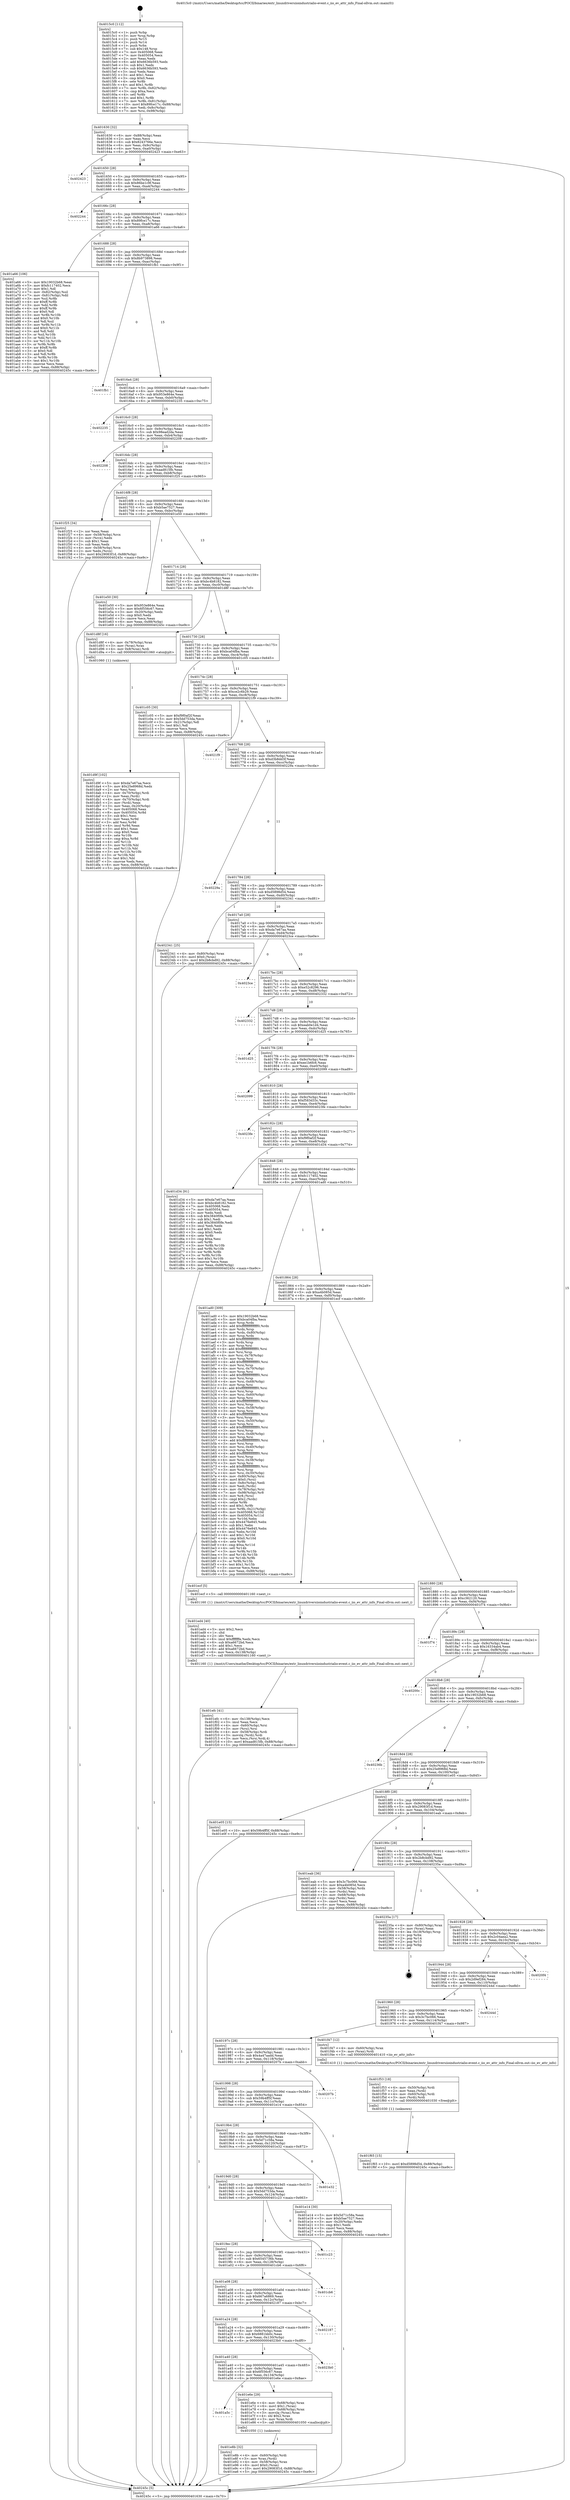 digraph "0x4015c0" {
  label = "0x4015c0 (/mnt/c/Users/mathe/Desktop/tcc/POCII/binaries/extr_linuxdriversiioindustrialio-event.c_iio_ev_attr_info_Final-ollvm.out::main(0))"
  labelloc = "t"
  node[shape=record]

  Entry [label="",width=0.3,height=0.3,shape=circle,fillcolor=black,style=filled]
  "0x401630" [label="{
     0x401630 [32]\l
     | [instrs]\l
     &nbsp;&nbsp;0x401630 \<+6\>: mov -0x88(%rbp),%eax\l
     &nbsp;&nbsp;0x401636 \<+2\>: mov %eax,%ecx\l
     &nbsp;&nbsp;0x401638 \<+6\>: sub $0x8243766e,%ecx\l
     &nbsp;&nbsp;0x40163e \<+6\>: mov %eax,-0x9c(%rbp)\l
     &nbsp;&nbsp;0x401644 \<+6\>: mov %ecx,-0xa0(%rbp)\l
     &nbsp;&nbsp;0x40164a \<+6\>: je 0000000000402423 \<main+0xe63\>\l
  }"]
  "0x402423" [label="{
     0x402423\l
  }", style=dashed]
  "0x401650" [label="{
     0x401650 [28]\l
     | [instrs]\l
     &nbsp;&nbsp;0x401650 \<+5\>: jmp 0000000000401655 \<main+0x95\>\l
     &nbsp;&nbsp;0x401655 \<+6\>: mov -0x9c(%rbp),%eax\l
     &nbsp;&nbsp;0x40165b \<+5\>: sub $0x86be1c9f,%eax\l
     &nbsp;&nbsp;0x401660 \<+6\>: mov %eax,-0xa4(%rbp)\l
     &nbsp;&nbsp;0x401666 \<+6\>: je 0000000000402244 \<main+0xc84\>\l
  }"]
  Exit [label="",width=0.3,height=0.3,shape=circle,fillcolor=black,style=filled,peripheries=2]
  "0x402244" [label="{
     0x402244\l
  }", style=dashed]
  "0x40166c" [label="{
     0x40166c [28]\l
     | [instrs]\l
     &nbsp;&nbsp;0x40166c \<+5\>: jmp 0000000000401671 \<main+0xb1\>\l
     &nbsp;&nbsp;0x401671 \<+6\>: mov -0x9c(%rbp),%eax\l
     &nbsp;&nbsp;0x401677 \<+5\>: sub $0x89fce17c,%eax\l
     &nbsp;&nbsp;0x40167c \<+6\>: mov %eax,-0xa8(%rbp)\l
     &nbsp;&nbsp;0x401682 \<+6\>: je 0000000000401a66 \<main+0x4a6\>\l
  }"]
  "0x401f65" [label="{
     0x401f65 [15]\l
     | [instrs]\l
     &nbsp;&nbsp;0x401f65 \<+10\>: movl $0xd5898d54,-0x88(%rbp)\l
     &nbsp;&nbsp;0x401f6f \<+5\>: jmp 000000000040245c \<main+0xe9c\>\l
  }"]
  "0x401a66" [label="{
     0x401a66 [106]\l
     | [instrs]\l
     &nbsp;&nbsp;0x401a66 \<+5\>: mov $0x19032b68,%eax\l
     &nbsp;&nbsp;0x401a6b \<+5\>: mov $0xfc117402,%ecx\l
     &nbsp;&nbsp;0x401a70 \<+2\>: mov $0x1,%dl\l
     &nbsp;&nbsp;0x401a72 \<+7\>: mov -0x82(%rbp),%sil\l
     &nbsp;&nbsp;0x401a79 \<+7\>: mov -0x81(%rbp),%dil\l
     &nbsp;&nbsp;0x401a80 \<+3\>: mov %sil,%r8b\l
     &nbsp;&nbsp;0x401a83 \<+4\>: xor $0xff,%r8b\l
     &nbsp;&nbsp;0x401a87 \<+3\>: mov %dil,%r9b\l
     &nbsp;&nbsp;0x401a8a \<+4\>: xor $0xff,%r9b\l
     &nbsp;&nbsp;0x401a8e \<+3\>: xor $0x0,%dl\l
     &nbsp;&nbsp;0x401a91 \<+3\>: mov %r8b,%r10b\l
     &nbsp;&nbsp;0x401a94 \<+4\>: and $0x0,%r10b\l
     &nbsp;&nbsp;0x401a98 \<+3\>: and %dl,%sil\l
     &nbsp;&nbsp;0x401a9b \<+3\>: mov %r9b,%r11b\l
     &nbsp;&nbsp;0x401a9e \<+4\>: and $0x0,%r11b\l
     &nbsp;&nbsp;0x401aa2 \<+3\>: and %dl,%dil\l
     &nbsp;&nbsp;0x401aa5 \<+3\>: or %sil,%r10b\l
     &nbsp;&nbsp;0x401aa8 \<+3\>: or %dil,%r11b\l
     &nbsp;&nbsp;0x401aab \<+3\>: xor %r11b,%r10b\l
     &nbsp;&nbsp;0x401aae \<+3\>: or %r9b,%r8b\l
     &nbsp;&nbsp;0x401ab1 \<+4\>: xor $0xff,%r8b\l
     &nbsp;&nbsp;0x401ab5 \<+3\>: or $0x0,%dl\l
     &nbsp;&nbsp;0x401ab8 \<+3\>: and %dl,%r8b\l
     &nbsp;&nbsp;0x401abb \<+3\>: or %r8b,%r10b\l
     &nbsp;&nbsp;0x401abe \<+4\>: test $0x1,%r10b\l
     &nbsp;&nbsp;0x401ac2 \<+3\>: cmovne %ecx,%eax\l
     &nbsp;&nbsp;0x401ac5 \<+6\>: mov %eax,-0x88(%rbp)\l
     &nbsp;&nbsp;0x401acb \<+5\>: jmp 000000000040245c \<main+0xe9c\>\l
  }"]
  "0x401688" [label="{
     0x401688 [28]\l
     | [instrs]\l
     &nbsp;&nbsp;0x401688 \<+5\>: jmp 000000000040168d \<main+0xcd\>\l
     &nbsp;&nbsp;0x40168d \<+6\>: mov -0x9c(%rbp),%eax\l
     &nbsp;&nbsp;0x401693 \<+5\>: sub $0x8b973898,%eax\l
     &nbsp;&nbsp;0x401698 \<+6\>: mov %eax,-0xac(%rbp)\l
     &nbsp;&nbsp;0x40169e \<+6\>: je 0000000000401fb1 \<main+0x9f1\>\l
  }"]
  "0x40245c" [label="{
     0x40245c [5]\l
     | [instrs]\l
     &nbsp;&nbsp;0x40245c \<+5\>: jmp 0000000000401630 \<main+0x70\>\l
  }"]
  "0x4015c0" [label="{
     0x4015c0 [112]\l
     | [instrs]\l
     &nbsp;&nbsp;0x4015c0 \<+1\>: push %rbp\l
     &nbsp;&nbsp;0x4015c1 \<+3\>: mov %rsp,%rbp\l
     &nbsp;&nbsp;0x4015c4 \<+2\>: push %r15\l
     &nbsp;&nbsp;0x4015c6 \<+2\>: push %r14\l
     &nbsp;&nbsp;0x4015c8 \<+1\>: push %rbx\l
     &nbsp;&nbsp;0x4015c9 \<+7\>: sub $0x148,%rsp\l
     &nbsp;&nbsp;0x4015d0 \<+7\>: mov 0x405068,%eax\l
     &nbsp;&nbsp;0x4015d7 \<+7\>: mov 0x405054,%ecx\l
     &nbsp;&nbsp;0x4015de \<+2\>: mov %eax,%edx\l
     &nbsp;&nbsp;0x4015e0 \<+6\>: add $0x6636b593,%edx\l
     &nbsp;&nbsp;0x4015e6 \<+3\>: sub $0x1,%edx\l
     &nbsp;&nbsp;0x4015e9 \<+6\>: sub $0x6636b593,%edx\l
     &nbsp;&nbsp;0x4015ef \<+3\>: imul %edx,%eax\l
     &nbsp;&nbsp;0x4015f2 \<+3\>: and $0x1,%eax\l
     &nbsp;&nbsp;0x4015f5 \<+3\>: cmp $0x0,%eax\l
     &nbsp;&nbsp;0x4015f8 \<+4\>: sete %r8b\l
     &nbsp;&nbsp;0x4015fc \<+4\>: and $0x1,%r8b\l
     &nbsp;&nbsp;0x401600 \<+7\>: mov %r8b,-0x82(%rbp)\l
     &nbsp;&nbsp;0x401607 \<+3\>: cmp $0xa,%ecx\l
     &nbsp;&nbsp;0x40160a \<+4\>: setl %r8b\l
     &nbsp;&nbsp;0x40160e \<+4\>: and $0x1,%r8b\l
     &nbsp;&nbsp;0x401612 \<+7\>: mov %r8b,-0x81(%rbp)\l
     &nbsp;&nbsp;0x401619 \<+10\>: movl $0x89fce17c,-0x88(%rbp)\l
     &nbsp;&nbsp;0x401623 \<+6\>: mov %edi,-0x8c(%rbp)\l
     &nbsp;&nbsp;0x401629 \<+7\>: mov %rsi,-0x98(%rbp)\l
  }"]
  "0x401f53" [label="{
     0x401f53 [18]\l
     | [instrs]\l
     &nbsp;&nbsp;0x401f53 \<+4\>: mov -0x50(%rbp),%rdi\l
     &nbsp;&nbsp;0x401f57 \<+2\>: mov %eax,(%rdi)\l
     &nbsp;&nbsp;0x401f59 \<+4\>: mov -0x60(%rbp),%rdi\l
     &nbsp;&nbsp;0x401f5d \<+3\>: mov (%rdi),%rdi\l
     &nbsp;&nbsp;0x401f60 \<+5\>: call 0000000000401030 \<free@plt\>\l
     | [calls]\l
     &nbsp;&nbsp;0x401030 \{1\} (unknown)\l
  }"]
  "0x401fb1" [label="{
     0x401fb1\l
  }", style=dashed]
  "0x4016a4" [label="{
     0x4016a4 [28]\l
     | [instrs]\l
     &nbsp;&nbsp;0x4016a4 \<+5\>: jmp 00000000004016a9 \<main+0xe9\>\l
     &nbsp;&nbsp;0x4016a9 \<+6\>: mov -0x9c(%rbp),%eax\l
     &nbsp;&nbsp;0x4016af \<+5\>: sub $0x953e864e,%eax\l
     &nbsp;&nbsp;0x4016b4 \<+6\>: mov %eax,-0xb0(%rbp)\l
     &nbsp;&nbsp;0x4016ba \<+6\>: je 0000000000402235 \<main+0xc75\>\l
  }"]
  "0x401efc" [label="{
     0x401efc [41]\l
     | [instrs]\l
     &nbsp;&nbsp;0x401efc \<+6\>: mov -0x138(%rbp),%ecx\l
     &nbsp;&nbsp;0x401f02 \<+3\>: imul %eax,%ecx\l
     &nbsp;&nbsp;0x401f05 \<+4\>: mov -0x60(%rbp),%rsi\l
     &nbsp;&nbsp;0x401f09 \<+3\>: mov (%rsi),%rsi\l
     &nbsp;&nbsp;0x401f0c \<+4\>: mov -0x58(%rbp),%rdi\l
     &nbsp;&nbsp;0x401f10 \<+3\>: movslq (%rdi),%rdi\l
     &nbsp;&nbsp;0x401f13 \<+3\>: mov %ecx,(%rsi,%rdi,4)\l
     &nbsp;&nbsp;0x401f16 \<+10\>: movl $0xaad815fb,-0x88(%rbp)\l
     &nbsp;&nbsp;0x401f20 \<+5\>: jmp 000000000040245c \<main+0xe9c\>\l
  }"]
  "0x402235" [label="{
     0x402235\l
  }", style=dashed]
  "0x4016c0" [label="{
     0x4016c0 [28]\l
     | [instrs]\l
     &nbsp;&nbsp;0x4016c0 \<+5\>: jmp 00000000004016c5 \<main+0x105\>\l
     &nbsp;&nbsp;0x4016c5 \<+6\>: mov -0x9c(%rbp),%eax\l
     &nbsp;&nbsp;0x4016cb \<+5\>: sub $0x98ead2da,%eax\l
     &nbsp;&nbsp;0x4016d0 \<+6\>: mov %eax,-0xb4(%rbp)\l
     &nbsp;&nbsp;0x4016d6 \<+6\>: je 0000000000402208 \<main+0xc48\>\l
  }"]
  "0x401ed4" [label="{
     0x401ed4 [40]\l
     | [instrs]\l
     &nbsp;&nbsp;0x401ed4 \<+5\>: mov $0x2,%ecx\l
     &nbsp;&nbsp;0x401ed9 \<+1\>: cltd\l
     &nbsp;&nbsp;0x401eda \<+2\>: idiv %ecx\l
     &nbsp;&nbsp;0x401edc \<+6\>: imul $0xfffffffe,%edx,%ecx\l
     &nbsp;&nbsp;0x401ee2 \<+6\>: sub $0xa6672bd,%ecx\l
     &nbsp;&nbsp;0x401ee8 \<+3\>: add $0x1,%ecx\l
     &nbsp;&nbsp;0x401eeb \<+6\>: add $0xa6672bd,%ecx\l
     &nbsp;&nbsp;0x401ef1 \<+6\>: mov %ecx,-0x138(%rbp)\l
     &nbsp;&nbsp;0x401ef7 \<+5\>: call 0000000000401160 \<next_i\>\l
     | [calls]\l
     &nbsp;&nbsp;0x401160 \{1\} (/mnt/c/Users/mathe/Desktop/tcc/POCII/binaries/extr_linuxdriversiioindustrialio-event.c_iio_ev_attr_info_Final-ollvm.out::next_i)\l
  }"]
  "0x402208" [label="{
     0x402208\l
  }", style=dashed]
  "0x4016dc" [label="{
     0x4016dc [28]\l
     | [instrs]\l
     &nbsp;&nbsp;0x4016dc \<+5\>: jmp 00000000004016e1 \<main+0x121\>\l
     &nbsp;&nbsp;0x4016e1 \<+6\>: mov -0x9c(%rbp),%eax\l
     &nbsp;&nbsp;0x4016e7 \<+5\>: sub $0xaad815fb,%eax\l
     &nbsp;&nbsp;0x4016ec \<+6\>: mov %eax,-0xb8(%rbp)\l
     &nbsp;&nbsp;0x4016f2 \<+6\>: je 0000000000401f25 \<main+0x965\>\l
  }"]
  "0x401e8b" [label="{
     0x401e8b [32]\l
     | [instrs]\l
     &nbsp;&nbsp;0x401e8b \<+4\>: mov -0x60(%rbp),%rdi\l
     &nbsp;&nbsp;0x401e8f \<+3\>: mov %rax,(%rdi)\l
     &nbsp;&nbsp;0x401e92 \<+4\>: mov -0x58(%rbp),%rax\l
     &nbsp;&nbsp;0x401e96 \<+6\>: movl $0x0,(%rax)\l
     &nbsp;&nbsp;0x401e9c \<+10\>: movl $0x29083f1d,-0x88(%rbp)\l
     &nbsp;&nbsp;0x401ea6 \<+5\>: jmp 000000000040245c \<main+0xe9c\>\l
  }"]
  "0x401f25" [label="{
     0x401f25 [34]\l
     | [instrs]\l
     &nbsp;&nbsp;0x401f25 \<+2\>: xor %eax,%eax\l
     &nbsp;&nbsp;0x401f27 \<+4\>: mov -0x58(%rbp),%rcx\l
     &nbsp;&nbsp;0x401f2b \<+2\>: mov (%rcx),%edx\l
     &nbsp;&nbsp;0x401f2d \<+3\>: sub $0x1,%eax\l
     &nbsp;&nbsp;0x401f30 \<+2\>: sub %eax,%edx\l
     &nbsp;&nbsp;0x401f32 \<+4\>: mov -0x58(%rbp),%rcx\l
     &nbsp;&nbsp;0x401f36 \<+2\>: mov %edx,(%rcx)\l
     &nbsp;&nbsp;0x401f38 \<+10\>: movl $0x29083f1d,-0x88(%rbp)\l
     &nbsp;&nbsp;0x401f42 \<+5\>: jmp 000000000040245c \<main+0xe9c\>\l
  }"]
  "0x4016f8" [label="{
     0x4016f8 [28]\l
     | [instrs]\l
     &nbsp;&nbsp;0x4016f8 \<+5\>: jmp 00000000004016fd \<main+0x13d\>\l
     &nbsp;&nbsp;0x4016fd \<+6\>: mov -0x9c(%rbp),%eax\l
     &nbsp;&nbsp;0x401703 \<+5\>: sub $0xb5ae7527,%eax\l
     &nbsp;&nbsp;0x401708 \<+6\>: mov %eax,-0xbc(%rbp)\l
     &nbsp;&nbsp;0x40170e \<+6\>: je 0000000000401e50 \<main+0x890\>\l
  }"]
  "0x401a5c" [label="{
     0x401a5c\l
  }", style=dashed]
  "0x401e50" [label="{
     0x401e50 [30]\l
     | [instrs]\l
     &nbsp;&nbsp;0x401e50 \<+5\>: mov $0x953e864e,%eax\l
     &nbsp;&nbsp;0x401e55 \<+5\>: mov $0x6f556c67,%ecx\l
     &nbsp;&nbsp;0x401e5a \<+3\>: mov -0x20(%rbp),%edx\l
     &nbsp;&nbsp;0x401e5d \<+3\>: cmp $0x0,%edx\l
     &nbsp;&nbsp;0x401e60 \<+3\>: cmove %ecx,%eax\l
     &nbsp;&nbsp;0x401e63 \<+6\>: mov %eax,-0x88(%rbp)\l
     &nbsp;&nbsp;0x401e69 \<+5\>: jmp 000000000040245c \<main+0xe9c\>\l
  }"]
  "0x401714" [label="{
     0x401714 [28]\l
     | [instrs]\l
     &nbsp;&nbsp;0x401714 \<+5\>: jmp 0000000000401719 \<main+0x159\>\l
     &nbsp;&nbsp;0x401719 \<+6\>: mov -0x9c(%rbp),%eax\l
     &nbsp;&nbsp;0x40171f \<+5\>: sub $0xbc4b8182,%eax\l
     &nbsp;&nbsp;0x401724 \<+6\>: mov %eax,-0xc0(%rbp)\l
     &nbsp;&nbsp;0x40172a \<+6\>: je 0000000000401d8f \<main+0x7cf\>\l
  }"]
  "0x401e6e" [label="{
     0x401e6e [29]\l
     | [instrs]\l
     &nbsp;&nbsp;0x401e6e \<+4\>: mov -0x68(%rbp),%rax\l
     &nbsp;&nbsp;0x401e72 \<+6\>: movl $0x1,(%rax)\l
     &nbsp;&nbsp;0x401e78 \<+4\>: mov -0x68(%rbp),%rax\l
     &nbsp;&nbsp;0x401e7c \<+3\>: movslq (%rax),%rax\l
     &nbsp;&nbsp;0x401e7f \<+4\>: shl $0x2,%rax\l
     &nbsp;&nbsp;0x401e83 \<+3\>: mov %rax,%rdi\l
     &nbsp;&nbsp;0x401e86 \<+5\>: call 0000000000401050 \<malloc@plt\>\l
     | [calls]\l
     &nbsp;&nbsp;0x401050 \{1\} (unknown)\l
  }"]
  "0x401d8f" [label="{
     0x401d8f [16]\l
     | [instrs]\l
     &nbsp;&nbsp;0x401d8f \<+4\>: mov -0x78(%rbp),%rax\l
     &nbsp;&nbsp;0x401d93 \<+3\>: mov (%rax),%rax\l
     &nbsp;&nbsp;0x401d96 \<+4\>: mov 0x8(%rax),%rdi\l
     &nbsp;&nbsp;0x401d9a \<+5\>: call 0000000000401060 \<atoi@plt\>\l
     | [calls]\l
     &nbsp;&nbsp;0x401060 \{1\} (unknown)\l
  }"]
  "0x401730" [label="{
     0x401730 [28]\l
     | [instrs]\l
     &nbsp;&nbsp;0x401730 \<+5\>: jmp 0000000000401735 \<main+0x175\>\l
     &nbsp;&nbsp;0x401735 \<+6\>: mov -0x9c(%rbp),%eax\l
     &nbsp;&nbsp;0x40173b \<+5\>: sub $0xbca04fba,%eax\l
     &nbsp;&nbsp;0x401740 \<+6\>: mov %eax,-0xc4(%rbp)\l
     &nbsp;&nbsp;0x401746 \<+6\>: je 0000000000401c05 \<main+0x645\>\l
  }"]
  "0x401a40" [label="{
     0x401a40 [28]\l
     | [instrs]\l
     &nbsp;&nbsp;0x401a40 \<+5\>: jmp 0000000000401a45 \<main+0x485\>\l
     &nbsp;&nbsp;0x401a45 \<+6\>: mov -0x9c(%rbp),%eax\l
     &nbsp;&nbsp;0x401a4b \<+5\>: sub $0x6f556c67,%eax\l
     &nbsp;&nbsp;0x401a50 \<+6\>: mov %eax,-0x134(%rbp)\l
     &nbsp;&nbsp;0x401a56 \<+6\>: je 0000000000401e6e \<main+0x8ae\>\l
  }"]
  "0x401c05" [label="{
     0x401c05 [30]\l
     | [instrs]\l
     &nbsp;&nbsp;0x401c05 \<+5\>: mov $0xf9f0af2f,%eax\l
     &nbsp;&nbsp;0x401c0a \<+5\>: mov $0x5dd753da,%ecx\l
     &nbsp;&nbsp;0x401c0f \<+3\>: mov -0x21(%rbp),%dl\l
     &nbsp;&nbsp;0x401c12 \<+3\>: test $0x1,%dl\l
     &nbsp;&nbsp;0x401c15 \<+3\>: cmovne %ecx,%eax\l
     &nbsp;&nbsp;0x401c18 \<+6\>: mov %eax,-0x88(%rbp)\l
     &nbsp;&nbsp;0x401c1e \<+5\>: jmp 000000000040245c \<main+0xe9c\>\l
  }"]
  "0x40174c" [label="{
     0x40174c [28]\l
     | [instrs]\l
     &nbsp;&nbsp;0x40174c \<+5\>: jmp 0000000000401751 \<main+0x191\>\l
     &nbsp;&nbsp;0x401751 \<+6\>: mov -0x9c(%rbp),%eax\l
     &nbsp;&nbsp;0x401757 \<+5\>: sub $0xce2c6b29,%eax\l
     &nbsp;&nbsp;0x40175c \<+6\>: mov %eax,-0xc8(%rbp)\l
     &nbsp;&nbsp;0x401762 \<+6\>: je 00000000004021f9 \<main+0xc39\>\l
  }"]
  "0x4023b0" [label="{
     0x4023b0\l
  }", style=dashed]
  "0x4021f9" [label="{
     0x4021f9\l
  }", style=dashed]
  "0x401768" [label="{
     0x401768 [28]\l
     | [instrs]\l
     &nbsp;&nbsp;0x401768 \<+5\>: jmp 000000000040176d \<main+0x1ad\>\l
     &nbsp;&nbsp;0x40176d \<+6\>: mov -0x9c(%rbp),%eax\l
     &nbsp;&nbsp;0x401773 \<+5\>: sub $0xd3b8dd3f,%eax\l
     &nbsp;&nbsp;0x401778 \<+6\>: mov %eax,-0xcc(%rbp)\l
     &nbsp;&nbsp;0x40177e \<+6\>: je 000000000040229a \<main+0xcda\>\l
  }"]
  "0x401a24" [label="{
     0x401a24 [28]\l
     | [instrs]\l
     &nbsp;&nbsp;0x401a24 \<+5\>: jmp 0000000000401a29 \<main+0x469\>\l
     &nbsp;&nbsp;0x401a29 \<+6\>: mov -0x9c(%rbp),%eax\l
     &nbsp;&nbsp;0x401a2f \<+5\>: sub $0x6881bb0c,%eax\l
     &nbsp;&nbsp;0x401a34 \<+6\>: mov %eax,-0x130(%rbp)\l
     &nbsp;&nbsp;0x401a3a \<+6\>: je 00000000004023b0 \<main+0xdf0\>\l
  }"]
  "0x40229a" [label="{
     0x40229a\l
  }", style=dashed]
  "0x401784" [label="{
     0x401784 [28]\l
     | [instrs]\l
     &nbsp;&nbsp;0x401784 \<+5\>: jmp 0000000000401789 \<main+0x1c9\>\l
     &nbsp;&nbsp;0x401789 \<+6\>: mov -0x9c(%rbp),%eax\l
     &nbsp;&nbsp;0x40178f \<+5\>: sub $0xd5898d54,%eax\l
     &nbsp;&nbsp;0x401794 \<+6\>: mov %eax,-0xd0(%rbp)\l
     &nbsp;&nbsp;0x40179a \<+6\>: je 0000000000402341 \<main+0xd81\>\l
  }"]
  "0x402187" [label="{
     0x402187\l
  }", style=dashed]
  "0x402341" [label="{
     0x402341 [25]\l
     | [instrs]\l
     &nbsp;&nbsp;0x402341 \<+4\>: mov -0x80(%rbp),%rax\l
     &nbsp;&nbsp;0x402345 \<+6\>: movl $0x0,(%rax)\l
     &nbsp;&nbsp;0x40234b \<+10\>: movl $0x2b8cbd92,-0x88(%rbp)\l
     &nbsp;&nbsp;0x402355 \<+5\>: jmp 000000000040245c \<main+0xe9c\>\l
  }"]
  "0x4017a0" [label="{
     0x4017a0 [28]\l
     | [instrs]\l
     &nbsp;&nbsp;0x4017a0 \<+5\>: jmp 00000000004017a5 \<main+0x1e5\>\l
     &nbsp;&nbsp;0x4017a5 \<+6\>: mov -0x9c(%rbp),%eax\l
     &nbsp;&nbsp;0x4017ab \<+5\>: sub $0xda7e67aa,%eax\l
     &nbsp;&nbsp;0x4017b0 \<+6\>: mov %eax,-0xd4(%rbp)\l
     &nbsp;&nbsp;0x4017b6 \<+6\>: je 00000000004023ce \<main+0xe0e\>\l
  }"]
  "0x401a08" [label="{
     0x401a08 [28]\l
     | [instrs]\l
     &nbsp;&nbsp;0x401a08 \<+5\>: jmp 0000000000401a0d \<main+0x44d\>\l
     &nbsp;&nbsp;0x401a0d \<+6\>: mov -0x9c(%rbp),%eax\l
     &nbsp;&nbsp;0x401a13 \<+5\>: sub $0x667a6869,%eax\l
     &nbsp;&nbsp;0x401a18 \<+6\>: mov %eax,-0x12c(%rbp)\l
     &nbsp;&nbsp;0x401a1e \<+6\>: je 0000000000402187 \<main+0xbc7\>\l
  }"]
  "0x4023ce" [label="{
     0x4023ce\l
  }", style=dashed]
  "0x4017bc" [label="{
     0x4017bc [28]\l
     | [instrs]\l
     &nbsp;&nbsp;0x4017bc \<+5\>: jmp 00000000004017c1 \<main+0x201\>\l
     &nbsp;&nbsp;0x4017c1 \<+6\>: mov -0x9c(%rbp),%eax\l
     &nbsp;&nbsp;0x4017c7 \<+5\>: sub $0xe52c8296,%eax\l
     &nbsp;&nbsp;0x4017cc \<+6\>: mov %eax,-0xd8(%rbp)\l
     &nbsp;&nbsp;0x4017d2 \<+6\>: je 0000000000402332 \<main+0xd72\>\l
  }"]
  "0x401cb6" [label="{
     0x401cb6\l
  }", style=dashed]
  "0x402332" [label="{
     0x402332\l
  }", style=dashed]
  "0x4017d8" [label="{
     0x4017d8 [28]\l
     | [instrs]\l
     &nbsp;&nbsp;0x4017d8 \<+5\>: jmp 00000000004017dd \<main+0x21d\>\l
     &nbsp;&nbsp;0x4017dd \<+6\>: mov -0x9c(%rbp),%eax\l
     &nbsp;&nbsp;0x4017e3 \<+5\>: sub $0xeab0e1d4,%eax\l
     &nbsp;&nbsp;0x4017e8 \<+6\>: mov %eax,-0xdc(%rbp)\l
     &nbsp;&nbsp;0x4017ee \<+6\>: je 0000000000401d25 \<main+0x765\>\l
  }"]
  "0x4019ec" [label="{
     0x4019ec [28]\l
     | [instrs]\l
     &nbsp;&nbsp;0x4019ec \<+5\>: jmp 00000000004019f1 \<main+0x431\>\l
     &nbsp;&nbsp;0x4019f1 \<+6\>: mov -0x9c(%rbp),%eax\l
     &nbsp;&nbsp;0x4019f7 \<+5\>: sub $0x6545736b,%eax\l
     &nbsp;&nbsp;0x4019fc \<+6\>: mov %eax,-0x128(%rbp)\l
     &nbsp;&nbsp;0x401a02 \<+6\>: je 0000000000401cb6 \<main+0x6f6\>\l
  }"]
  "0x401d25" [label="{
     0x401d25\l
  }", style=dashed]
  "0x4017f4" [label="{
     0x4017f4 [28]\l
     | [instrs]\l
     &nbsp;&nbsp;0x4017f4 \<+5\>: jmp 00000000004017f9 \<main+0x239\>\l
     &nbsp;&nbsp;0x4017f9 \<+6\>: mov -0x9c(%rbp),%eax\l
     &nbsp;&nbsp;0x4017ff \<+5\>: sub $0xee1b6fc6,%eax\l
     &nbsp;&nbsp;0x401804 \<+6\>: mov %eax,-0xe0(%rbp)\l
     &nbsp;&nbsp;0x40180a \<+6\>: je 0000000000402099 \<main+0xad9\>\l
  }"]
  "0x401c23" [label="{
     0x401c23\l
  }", style=dashed]
  "0x402099" [label="{
     0x402099\l
  }", style=dashed]
  "0x401810" [label="{
     0x401810 [28]\l
     | [instrs]\l
     &nbsp;&nbsp;0x401810 \<+5\>: jmp 0000000000401815 \<main+0x255\>\l
     &nbsp;&nbsp;0x401815 \<+6\>: mov -0x9c(%rbp),%eax\l
     &nbsp;&nbsp;0x40181b \<+5\>: sub $0xf583d33c,%eax\l
     &nbsp;&nbsp;0x401820 \<+6\>: mov %eax,-0xe4(%rbp)\l
     &nbsp;&nbsp;0x401826 \<+6\>: je 00000000004023fe \<main+0xe3e\>\l
  }"]
  "0x4019d0" [label="{
     0x4019d0 [28]\l
     | [instrs]\l
     &nbsp;&nbsp;0x4019d0 \<+5\>: jmp 00000000004019d5 \<main+0x415\>\l
     &nbsp;&nbsp;0x4019d5 \<+6\>: mov -0x9c(%rbp),%eax\l
     &nbsp;&nbsp;0x4019db \<+5\>: sub $0x5dd753da,%eax\l
     &nbsp;&nbsp;0x4019e0 \<+6\>: mov %eax,-0x124(%rbp)\l
     &nbsp;&nbsp;0x4019e6 \<+6\>: je 0000000000401c23 \<main+0x663\>\l
  }"]
  "0x4023fe" [label="{
     0x4023fe\l
  }", style=dashed]
  "0x40182c" [label="{
     0x40182c [28]\l
     | [instrs]\l
     &nbsp;&nbsp;0x40182c \<+5\>: jmp 0000000000401831 \<main+0x271\>\l
     &nbsp;&nbsp;0x401831 \<+6\>: mov -0x9c(%rbp),%eax\l
     &nbsp;&nbsp;0x401837 \<+5\>: sub $0xf9f0af2f,%eax\l
     &nbsp;&nbsp;0x40183c \<+6\>: mov %eax,-0xe8(%rbp)\l
     &nbsp;&nbsp;0x401842 \<+6\>: je 0000000000401d34 \<main+0x774\>\l
  }"]
  "0x401e32" [label="{
     0x401e32\l
  }", style=dashed]
  "0x401d34" [label="{
     0x401d34 [91]\l
     | [instrs]\l
     &nbsp;&nbsp;0x401d34 \<+5\>: mov $0xda7e67aa,%eax\l
     &nbsp;&nbsp;0x401d39 \<+5\>: mov $0xbc4b8182,%ecx\l
     &nbsp;&nbsp;0x401d3e \<+7\>: mov 0x405068,%edx\l
     &nbsp;&nbsp;0x401d45 \<+7\>: mov 0x405054,%esi\l
     &nbsp;&nbsp;0x401d4c \<+2\>: mov %edx,%edi\l
     &nbsp;&nbsp;0x401d4e \<+6\>: sub $0x3840f0fe,%edi\l
     &nbsp;&nbsp;0x401d54 \<+3\>: sub $0x1,%edi\l
     &nbsp;&nbsp;0x401d57 \<+6\>: add $0x3840f0fe,%edi\l
     &nbsp;&nbsp;0x401d5d \<+3\>: imul %edi,%edx\l
     &nbsp;&nbsp;0x401d60 \<+3\>: and $0x1,%edx\l
     &nbsp;&nbsp;0x401d63 \<+3\>: cmp $0x0,%edx\l
     &nbsp;&nbsp;0x401d66 \<+4\>: sete %r8b\l
     &nbsp;&nbsp;0x401d6a \<+3\>: cmp $0xa,%esi\l
     &nbsp;&nbsp;0x401d6d \<+4\>: setl %r9b\l
     &nbsp;&nbsp;0x401d71 \<+3\>: mov %r8b,%r10b\l
     &nbsp;&nbsp;0x401d74 \<+3\>: and %r9b,%r10b\l
     &nbsp;&nbsp;0x401d77 \<+3\>: xor %r9b,%r8b\l
     &nbsp;&nbsp;0x401d7a \<+3\>: or %r8b,%r10b\l
     &nbsp;&nbsp;0x401d7d \<+4\>: test $0x1,%r10b\l
     &nbsp;&nbsp;0x401d81 \<+3\>: cmovne %ecx,%eax\l
     &nbsp;&nbsp;0x401d84 \<+6\>: mov %eax,-0x88(%rbp)\l
     &nbsp;&nbsp;0x401d8a \<+5\>: jmp 000000000040245c \<main+0xe9c\>\l
  }"]
  "0x401848" [label="{
     0x401848 [28]\l
     | [instrs]\l
     &nbsp;&nbsp;0x401848 \<+5\>: jmp 000000000040184d \<main+0x28d\>\l
     &nbsp;&nbsp;0x40184d \<+6\>: mov -0x9c(%rbp),%eax\l
     &nbsp;&nbsp;0x401853 \<+5\>: sub $0xfc117402,%eax\l
     &nbsp;&nbsp;0x401858 \<+6\>: mov %eax,-0xec(%rbp)\l
     &nbsp;&nbsp;0x40185e \<+6\>: je 0000000000401ad0 \<main+0x510\>\l
  }"]
  "0x4019b4" [label="{
     0x4019b4 [28]\l
     | [instrs]\l
     &nbsp;&nbsp;0x4019b4 \<+5\>: jmp 00000000004019b9 \<main+0x3f9\>\l
     &nbsp;&nbsp;0x4019b9 \<+6\>: mov -0x9c(%rbp),%eax\l
     &nbsp;&nbsp;0x4019bf \<+5\>: sub $0x5d71c58a,%eax\l
     &nbsp;&nbsp;0x4019c4 \<+6\>: mov %eax,-0x120(%rbp)\l
     &nbsp;&nbsp;0x4019ca \<+6\>: je 0000000000401e32 \<main+0x872\>\l
  }"]
  "0x401ad0" [label="{
     0x401ad0 [309]\l
     | [instrs]\l
     &nbsp;&nbsp;0x401ad0 \<+5\>: mov $0x19032b68,%eax\l
     &nbsp;&nbsp;0x401ad5 \<+5\>: mov $0xbca04fba,%ecx\l
     &nbsp;&nbsp;0x401ada \<+3\>: mov %rsp,%rdx\l
     &nbsp;&nbsp;0x401add \<+4\>: add $0xfffffffffffffff0,%rdx\l
     &nbsp;&nbsp;0x401ae1 \<+3\>: mov %rdx,%rsp\l
     &nbsp;&nbsp;0x401ae4 \<+4\>: mov %rdx,-0x80(%rbp)\l
     &nbsp;&nbsp;0x401ae8 \<+3\>: mov %rsp,%rdx\l
     &nbsp;&nbsp;0x401aeb \<+4\>: add $0xfffffffffffffff0,%rdx\l
     &nbsp;&nbsp;0x401aef \<+3\>: mov %rdx,%rsp\l
     &nbsp;&nbsp;0x401af2 \<+3\>: mov %rsp,%rsi\l
     &nbsp;&nbsp;0x401af5 \<+4\>: add $0xfffffffffffffff0,%rsi\l
     &nbsp;&nbsp;0x401af9 \<+3\>: mov %rsi,%rsp\l
     &nbsp;&nbsp;0x401afc \<+4\>: mov %rsi,-0x78(%rbp)\l
     &nbsp;&nbsp;0x401b00 \<+3\>: mov %rsp,%rsi\l
     &nbsp;&nbsp;0x401b03 \<+4\>: add $0xfffffffffffffff0,%rsi\l
     &nbsp;&nbsp;0x401b07 \<+3\>: mov %rsi,%rsp\l
     &nbsp;&nbsp;0x401b0a \<+4\>: mov %rsi,-0x70(%rbp)\l
     &nbsp;&nbsp;0x401b0e \<+3\>: mov %rsp,%rsi\l
     &nbsp;&nbsp;0x401b11 \<+4\>: add $0xfffffffffffffff0,%rsi\l
     &nbsp;&nbsp;0x401b15 \<+3\>: mov %rsi,%rsp\l
     &nbsp;&nbsp;0x401b18 \<+4\>: mov %rsi,-0x68(%rbp)\l
     &nbsp;&nbsp;0x401b1c \<+3\>: mov %rsp,%rsi\l
     &nbsp;&nbsp;0x401b1f \<+4\>: add $0xfffffffffffffff0,%rsi\l
     &nbsp;&nbsp;0x401b23 \<+3\>: mov %rsi,%rsp\l
     &nbsp;&nbsp;0x401b26 \<+4\>: mov %rsi,-0x60(%rbp)\l
     &nbsp;&nbsp;0x401b2a \<+3\>: mov %rsp,%rsi\l
     &nbsp;&nbsp;0x401b2d \<+4\>: add $0xfffffffffffffff0,%rsi\l
     &nbsp;&nbsp;0x401b31 \<+3\>: mov %rsi,%rsp\l
     &nbsp;&nbsp;0x401b34 \<+4\>: mov %rsi,-0x58(%rbp)\l
     &nbsp;&nbsp;0x401b38 \<+3\>: mov %rsp,%rsi\l
     &nbsp;&nbsp;0x401b3b \<+4\>: add $0xfffffffffffffff0,%rsi\l
     &nbsp;&nbsp;0x401b3f \<+3\>: mov %rsi,%rsp\l
     &nbsp;&nbsp;0x401b42 \<+4\>: mov %rsi,-0x50(%rbp)\l
     &nbsp;&nbsp;0x401b46 \<+3\>: mov %rsp,%rsi\l
     &nbsp;&nbsp;0x401b49 \<+4\>: add $0xfffffffffffffff0,%rsi\l
     &nbsp;&nbsp;0x401b4d \<+3\>: mov %rsi,%rsp\l
     &nbsp;&nbsp;0x401b50 \<+4\>: mov %rsi,-0x48(%rbp)\l
     &nbsp;&nbsp;0x401b54 \<+3\>: mov %rsp,%rsi\l
     &nbsp;&nbsp;0x401b57 \<+4\>: add $0xfffffffffffffff0,%rsi\l
     &nbsp;&nbsp;0x401b5b \<+3\>: mov %rsi,%rsp\l
     &nbsp;&nbsp;0x401b5e \<+4\>: mov %rsi,-0x40(%rbp)\l
     &nbsp;&nbsp;0x401b62 \<+3\>: mov %rsp,%rsi\l
     &nbsp;&nbsp;0x401b65 \<+4\>: add $0xfffffffffffffff0,%rsi\l
     &nbsp;&nbsp;0x401b69 \<+3\>: mov %rsi,%rsp\l
     &nbsp;&nbsp;0x401b6c \<+4\>: mov %rsi,-0x38(%rbp)\l
     &nbsp;&nbsp;0x401b70 \<+3\>: mov %rsp,%rsi\l
     &nbsp;&nbsp;0x401b73 \<+4\>: add $0xfffffffffffffff0,%rsi\l
     &nbsp;&nbsp;0x401b77 \<+3\>: mov %rsi,%rsp\l
     &nbsp;&nbsp;0x401b7a \<+4\>: mov %rsi,-0x30(%rbp)\l
     &nbsp;&nbsp;0x401b7e \<+4\>: mov -0x80(%rbp),%rsi\l
     &nbsp;&nbsp;0x401b82 \<+6\>: movl $0x0,(%rsi)\l
     &nbsp;&nbsp;0x401b88 \<+6\>: mov -0x8c(%rbp),%edi\l
     &nbsp;&nbsp;0x401b8e \<+2\>: mov %edi,(%rdx)\l
     &nbsp;&nbsp;0x401b90 \<+4\>: mov -0x78(%rbp),%rsi\l
     &nbsp;&nbsp;0x401b94 \<+7\>: mov -0x98(%rbp),%r8\l
     &nbsp;&nbsp;0x401b9b \<+3\>: mov %r8,(%rsi)\l
     &nbsp;&nbsp;0x401b9e \<+3\>: cmpl $0x2,(%rdx)\l
     &nbsp;&nbsp;0x401ba1 \<+4\>: setne %r9b\l
     &nbsp;&nbsp;0x401ba5 \<+4\>: and $0x1,%r9b\l
     &nbsp;&nbsp;0x401ba9 \<+4\>: mov %r9b,-0x21(%rbp)\l
     &nbsp;&nbsp;0x401bad \<+8\>: mov 0x405068,%r10d\l
     &nbsp;&nbsp;0x401bb5 \<+8\>: mov 0x405054,%r11d\l
     &nbsp;&nbsp;0x401bbd \<+3\>: mov %r10d,%ebx\l
     &nbsp;&nbsp;0x401bc0 \<+6\>: sub $0x4476e845,%ebx\l
     &nbsp;&nbsp;0x401bc6 \<+3\>: sub $0x1,%ebx\l
     &nbsp;&nbsp;0x401bc9 \<+6\>: add $0x4476e845,%ebx\l
     &nbsp;&nbsp;0x401bcf \<+4\>: imul %ebx,%r10d\l
     &nbsp;&nbsp;0x401bd3 \<+4\>: and $0x1,%r10d\l
     &nbsp;&nbsp;0x401bd7 \<+4\>: cmp $0x0,%r10d\l
     &nbsp;&nbsp;0x401bdb \<+4\>: sete %r9b\l
     &nbsp;&nbsp;0x401bdf \<+4\>: cmp $0xa,%r11d\l
     &nbsp;&nbsp;0x401be3 \<+4\>: setl %r14b\l
     &nbsp;&nbsp;0x401be7 \<+3\>: mov %r9b,%r15b\l
     &nbsp;&nbsp;0x401bea \<+3\>: and %r14b,%r15b\l
     &nbsp;&nbsp;0x401bed \<+3\>: xor %r14b,%r9b\l
     &nbsp;&nbsp;0x401bf0 \<+3\>: or %r9b,%r15b\l
     &nbsp;&nbsp;0x401bf3 \<+4\>: test $0x1,%r15b\l
     &nbsp;&nbsp;0x401bf7 \<+3\>: cmovne %ecx,%eax\l
     &nbsp;&nbsp;0x401bfa \<+6\>: mov %eax,-0x88(%rbp)\l
     &nbsp;&nbsp;0x401c00 \<+5\>: jmp 000000000040245c \<main+0xe9c\>\l
  }"]
  "0x401864" [label="{
     0x401864 [28]\l
     | [instrs]\l
     &nbsp;&nbsp;0x401864 \<+5\>: jmp 0000000000401869 \<main+0x2a9\>\l
     &nbsp;&nbsp;0x401869 \<+6\>: mov -0x9c(%rbp),%eax\l
     &nbsp;&nbsp;0x40186f \<+5\>: sub $0xa4b085d,%eax\l
     &nbsp;&nbsp;0x401874 \<+6\>: mov %eax,-0xf0(%rbp)\l
     &nbsp;&nbsp;0x40187a \<+6\>: je 0000000000401ecf \<main+0x90f\>\l
  }"]
  "0x401e14" [label="{
     0x401e14 [30]\l
     | [instrs]\l
     &nbsp;&nbsp;0x401e14 \<+5\>: mov $0x5d71c58a,%eax\l
     &nbsp;&nbsp;0x401e19 \<+5\>: mov $0xb5ae7527,%ecx\l
     &nbsp;&nbsp;0x401e1e \<+3\>: mov -0x20(%rbp),%edx\l
     &nbsp;&nbsp;0x401e21 \<+3\>: cmp $0x1,%edx\l
     &nbsp;&nbsp;0x401e24 \<+3\>: cmovl %ecx,%eax\l
     &nbsp;&nbsp;0x401e27 \<+6\>: mov %eax,-0x88(%rbp)\l
     &nbsp;&nbsp;0x401e2d \<+5\>: jmp 000000000040245c \<main+0xe9c\>\l
  }"]
  "0x401d9f" [label="{
     0x401d9f [102]\l
     | [instrs]\l
     &nbsp;&nbsp;0x401d9f \<+5\>: mov $0xda7e67aa,%ecx\l
     &nbsp;&nbsp;0x401da4 \<+5\>: mov $0x25e8968d,%edx\l
     &nbsp;&nbsp;0x401da9 \<+2\>: xor %esi,%esi\l
     &nbsp;&nbsp;0x401dab \<+4\>: mov -0x70(%rbp),%rdi\l
     &nbsp;&nbsp;0x401daf \<+2\>: mov %eax,(%rdi)\l
     &nbsp;&nbsp;0x401db1 \<+4\>: mov -0x70(%rbp),%rdi\l
     &nbsp;&nbsp;0x401db5 \<+2\>: mov (%rdi),%eax\l
     &nbsp;&nbsp;0x401db7 \<+3\>: mov %eax,-0x20(%rbp)\l
     &nbsp;&nbsp;0x401dba \<+7\>: mov 0x405068,%eax\l
     &nbsp;&nbsp;0x401dc1 \<+8\>: mov 0x405054,%r8d\l
     &nbsp;&nbsp;0x401dc9 \<+3\>: sub $0x1,%esi\l
     &nbsp;&nbsp;0x401dcc \<+3\>: mov %eax,%r9d\l
     &nbsp;&nbsp;0x401dcf \<+3\>: add %esi,%r9d\l
     &nbsp;&nbsp;0x401dd2 \<+4\>: imul %r9d,%eax\l
     &nbsp;&nbsp;0x401dd6 \<+3\>: and $0x1,%eax\l
     &nbsp;&nbsp;0x401dd9 \<+3\>: cmp $0x0,%eax\l
     &nbsp;&nbsp;0x401ddc \<+4\>: sete %r10b\l
     &nbsp;&nbsp;0x401de0 \<+4\>: cmp $0xa,%r8d\l
     &nbsp;&nbsp;0x401de4 \<+4\>: setl %r11b\l
     &nbsp;&nbsp;0x401de8 \<+3\>: mov %r10b,%bl\l
     &nbsp;&nbsp;0x401deb \<+3\>: and %r11b,%bl\l
     &nbsp;&nbsp;0x401dee \<+3\>: xor %r11b,%r10b\l
     &nbsp;&nbsp;0x401df1 \<+3\>: or %r10b,%bl\l
     &nbsp;&nbsp;0x401df4 \<+3\>: test $0x1,%bl\l
     &nbsp;&nbsp;0x401df7 \<+3\>: cmovne %edx,%ecx\l
     &nbsp;&nbsp;0x401dfa \<+6\>: mov %ecx,-0x88(%rbp)\l
     &nbsp;&nbsp;0x401e00 \<+5\>: jmp 000000000040245c \<main+0xe9c\>\l
  }"]
  "0x401998" [label="{
     0x401998 [28]\l
     | [instrs]\l
     &nbsp;&nbsp;0x401998 \<+5\>: jmp 000000000040199d \<main+0x3dd\>\l
     &nbsp;&nbsp;0x40199d \<+6\>: mov -0x9c(%rbp),%eax\l
     &nbsp;&nbsp;0x4019a3 \<+5\>: sub $0x59b4ff5f,%eax\l
     &nbsp;&nbsp;0x4019a8 \<+6\>: mov %eax,-0x11c(%rbp)\l
     &nbsp;&nbsp;0x4019ae \<+6\>: je 0000000000401e14 \<main+0x854\>\l
  }"]
  "0x401ecf" [label="{
     0x401ecf [5]\l
     | [instrs]\l
     &nbsp;&nbsp;0x401ecf \<+5\>: call 0000000000401160 \<next_i\>\l
     | [calls]\l
     &nbsp;&nbsp;0x401160 \{1\} (/mnt/c/Users/mathe/Desktop/tcc/POCII/binaries/extr_linuxdriversiioindustrialio-event.c_iio_ev_attr_info_Final-ollvm.out::next_i)\l
  }"]
  "0x401880" [label="{
     0x401880 [28]\l
     | [instrs]\l
     &nbsp;&nbsp;0x401880 \<+5\>: jmp 0000000000401885 \<main+0x2c5\>\l
     &nbsp;&nbsp;0x401885 \<+6\>: mov -0x9c(%rbp),%eax\l
     &nbsp;&nbsp;0x40188b \<+5\>: sub $0xc362120,%eax\l
     &nbsp;&nbsp;0x401890 \<+6\>: mov %eax,-0xf4(%rbp)\l
     &nbsp;&nbsp;0x401896 \<+6\>: je 0000000000401f74 \<main+0x9b4\>\l
  }"]
  "0x40207b" [label="{
     0x40207b\l
  }", style=dashed]
  "0x401f74" [label="{
     0x401f74\l
  }", style=dashed]
  "0x40189c" [label="{
     0x40189c [28]\l
     | [instrs]\l
     &nbsp;&nbsp;0x40189c \<+5\>: jmp 00000000004018a1 \<main+0x2e1\>\l
     &nbsp;&nbsp;0x4018a1 \<+6\>: mov -0x9c(%rbp),%eax\l
     &nbsp;&nbsp;0x4018a7 \<+5\>: sub $0x16334ab4,%eax\l
     &nbsp;&nbsp;0x4018ac \<+6\>: mov %eax,-0xf8(%rbp)\l
     &nbsp;&nbsp;0x4018b2 \<+6\>: je 000000000040200c \<main+0xa4c\>\l
  }"]
  "0x40197c" [label="{
     0x40197c [28]\l
     | [instrs]\l
     &nbsp;&nbsp;0x40197c \<+5\>: jmp 0000000000401981 \<main+0x3c1\>\l
     &nbsp;&nbsp;0x401981 \<+6\>: mov -0x9c(%rbp),%eax\l
     &nbsp;&nbsp;0x401987 \<+5\>: sub $0x4a47aadd,%eax\l
     &nbsp;&nbsp;0x40198c \<+6\>: mov %eax,-0x118(%rbp)\l
     &nbsp;&nbsp;0x401992 \<+6\>: je 000000000040207b \<main+0xabb\>\l
  }"]
  "0x40200c" [label="{
     0x40200c\l
  }", style=dashed]
  "0x4018b8" [label="{
     0x4018b8 [28]\l
     | [instrs]\l
     &nbsp;&nbsp;0x4018b8 \<+5\>: jmp 00000000004018bd \<main+0x2fd\>\l
     &nbsp;&nbsp;0x4018bd \<+6\>: mov -0x9c(%rbp),%eax\l
     &nbsp;&nbsp;0x4018c3 \<+5\>: sub $0x19032b68,%eax\l
     &nbsp;&nbsp;0x4018c8 \<+6\>: mov %eax,-0xfc(%rbp)\l
     &nbsp;&nbsp;0x4018ce \<+6\>: je 000000000040236b \<main+0xdab\>\l
  }"]
  "0x401f47" [label="{
     0x401f47 [12]\l
     | [instrs]\l
     &nbsp;&nbsp;0x401f47 \<+4\>: mov -0x60(%rbp),%rax\l
     &nbsp;&nbsp;0x401f4b \<+3\>: mov (%rax),%rdi\l
     &nbsp;&nbsp;0x401f4e \<+5\>: call 0000000000401410 \<iio_ev_attr_info\>\l
     | [calls]\l
     &nbsp;&nbsp;0x401410 \{1\} (/mnt/c/Users/mathe/Desktop/tcc/POCII/binaries/extr_linuxdriversiioindustrialio-event.c_iio_ev_attr_info_Final-ollvm.out::iio_ev_attr_info)\l
  }"]
  "0x40236b" [label="{
     0x40236b\l
  }", style=dashed]
  "0x4018d4" [label="{
     0x4018d4 [28]\l
     | [instrs]\l
     &nbsp;&nbsp;0x4018d4 \<+5\>: jmp 00000000004018d9 \<main+0x319\>\l
     &nbsp;&nbsp;0x4018d9 \<+6\>: mov -0x9c(%rbp),%eax\l
     &nbsp;&nbsp;0x4018df \<+5\>: sub $0x25e8968d,%eax\l
     &nbsp;&nbsp;0x4018e4 \<+6\>: mov %eax,-0x100(%rbp)\l
     &nbsp;&nbsp;0x4018ea \<+6\>: je 0000000000401e05 \<main+0x845\>\l
  }"]
  "0x401960" [label="{
     0x401960 [28]\l
     | [instrs]\l
     &nbsp;&nbsp;0x401960 \<+5\>: jmp 0000000000401965 \<main+0x3a5\>\l
     &nbsp;&nbsp;0x401965 \<+6\>: mov -0x9c(%rbp),%eax\l
     &nbsp;&nbsp;0x40196b \<+5\>: sub $0x3c7bc066,%eax\l
     &nbsp;&nbsp;0x401970 \<+6\>: mov %eax,-0x114(%rbp)\l
     &nbsp;&nbsp;0x401976 \<+6\>: je 0000000000401f47 \<main+0x987\>\l
  }"]
  "0x401e05" [label="{
     0x401e05 [15]\l
     | [instrs]\l
     &nbsp;&nbsp;0x401e05 \<+10\>: movl $0x59b4ff5f,-0x88(%rbp)\l
     &nbsp;&nbsp;0x401e0f \<+5\>: jmp 000000000040245c \<main+0xe9c\>\l
  }"]
  "0x4018f0" [label="{
     0x4018f0 [28]\l
     | [instrs]\l
     &nbsp;&nbsp;0x4018f0 \<+5\>: jmp 00000000004018f5 \<main+0x335\>\l
     &nbsp;&nbsp;0x4018f5 \<+6\>: mov -0x9c(%rbp),%eax\l
     &nbsp;&nbsp;0x4018fb \<+5\>: sub $0x29083f1d,%eax\l
     &nbsp;&nbsp;0x401900 \<+6\>: mov %eax,-0x104(%rbp)\l
     &nbsp;&nbsp;0x401906 \<+6\>: je 0000000000401eab \<main+0x8eb\>\l
  }"]
  "0x40244d" [label="{
     0x40244d\l
  }", style=dashed]
  "0x401eab" [label="{
     0x401eab [36]\l
     | [instrs]\l
     &nbsp;&nbsp;0x401eab \<+5\>: mov $0x3c7bc066,%eax\l
     &nbsp;&nbsp;0x401eb0 \<+5\>: mov $0xa4b085d,%ecx\l
     &nbsp;&nbsp;0x401eb5 \<+4\>: mov -0x58(%rbp),%rdx\l
     &nbsp;&nbsp;0x401eb9 \<+2\>: mov (%rdx),%esi\l
     &nbsp;&nbsp;0x401ebb \<+4\>: mov -0x68(%rbp),%rdx\l
     &nbsp;&nbsp;0x401ebf \<+2\>: cmp (%rdx),%esi\l
     &nbsp;&nbsp;0x401ec1 \<+3\>: cmovl %ecx,%eax\l
     &nbsp;&nbsp;0x401ec4 \<+6\>: mov %eax,-0x88(%rbp)\l
     &nbsp;&nbsp;0x401eca \<+5\>: jmp 000000000040245c \<main+0xe9c\>\l
  }"]
  "0x40190c" [label="{
     0x40190c [28]\l
     | [instrs]\l
     &nbsp;&nbsp;0x40190c \<+5\>: jmp 0000000000401911 \<main+0x351\>\l
     &nbsp;&nbsp;0x401911 \<+6\>: mov -0x9c(%rbp),%eax\l
     &nbsp;&nbsp;0x401917 \<+5\>: sub $0x2b8cbd92,%eax\l
     &nbsp;&nbsp;0x40191c \<+6\>: mov %eax,-0x108(%rbp)\l
     &nbsp;&nbsp;0x401922 \<+6\>: je 000000000040235a \<main+0xd9a\>\l
  }"]
  "0x401944" [label="{
     0x401944 [28]\l
     | [instrs]\l
     &nbsp;&nbsp;0x401944 \<+5\>: jmp 0000000000401949 \<main+0x389\>\l
     &nbsp;&nbsp;0x401949 \<+6\>: mov -0x9c(%rbp),%eax\l
     &nbsp;&nbsp;0x40194f \<+5\>: sub $0x2d9ef284,%eax\l
     &nbsp;&nbsp;0x401954 \<+6\>: mov %eax,-0x110(%rbp)\l
     &nbsp;&nbsp;0x40195a \<+6\>: je 000000000040244d \<main+0xe8d\>\l
  }"]
  "0x40235a" [label="{
     0x40235a [17]\l
     | [instrs]\l
     &nbsp;&nbsp;0x40235a \<+4\>: mov -0x80(%rbp),%rax\l
     &nbsp;&nbsp;0x40235e \<+2\>: mov (%rax),%eax\l
     &nbsp;&nbsp;0x402360 \<+4\>: lea -0x18(%rbp),%rsp\l
     &nbsp;&nbsp;0x402364 \<+1\>: pop %rbx\l
     &nbsp;&nbsp;0x402365 \<+2\>: pop %r14\l
     &nbsp;&nbsp;0x402367 \<+2\>: pop %r15\l
     &nbsp;&nbsp;0x402369 \<+1\>: pop %rbp\l
     &nbsp;&nbsp;0x40236a \<+1\>: ret\l
  }"]
  "0x401928" [label="{
     0x401928 [28]\l
     | [instrs]\l
     &nbsp;&nbsp;0x401928 \<+5\>: jmp 000000000040192d \<main+0x36d\>\l
     &nbsp;&nbsp;0x40192d \<+6\>: mov -0x9c(%rbp),%eax\l
     &nbsp;&nbsp;0x401933 \<+5\>: sub $0x2c04aea2,%eax\l
     &nbsp;&nbsp;0x401938 \<+6\>: mov %eax,-0x10c(%rbp)\l
     &nbsp;&nbsp;0x40193e \<+6\>: je 00000000004020f4 \<main+0xb34\>\l
  }"]
  "0x4020f4" [label="{
     0x4020f4\l
  }", style=dashed]
  Entry -> "0x4015c0" [label=" 1"]
  "0x401630" -> "0x402423" [label=" 0"]
  "0x401630" -> "0x401650" [label=" 16"]
  "0x40235a" -> Exit [label=" 1"]
  "0x401650" -> "0x402244" [label=" 0"]
  "0x401650" -> "0x40166c" [label=" 16"]
  "0x402341" -> "0x40245c" [label=" 1"]
  "0x40166c" -> "0x401a66" [label=" 1"]
  "0x40166c" -> "0x401688" [label=" 15"]
  "0x401a66" -> "0x40245c" [label=" 1"]
  "0x4015c0" -> "0x401630" [label=" 1"]
  "0x40245c" -> "0x401630" [label=" 15"]
  "0x401f65" -> "0x40245c" [label=" 1"]
  "0x401688" -> "0x401fb1" [label=" 0"]
  "0x401688" -> "0x4016a4" [label=" 15"]
  "0x401f53" -> "0x401f65" [label=" 1"]
  "0x4016a4" -> "0x402235" [label=" 0"]
  "0x4016a4" -> "0x4016c0" [label=" 15"]
  "0x401f47" -> "0x401f53" [label=" 1"]
  "0x4016c0" -> "0x402208" [label=" 0"]
  "0x4016c0" -> "0x4016dc" [label=" 15"]
  "0x401f25" -> "0x40245c" [label=" 1"]
  "0x4016dc" -> "0x401f25" [label=" 1"]
  "0x4016dc" -> "0x4016f8" [label=" 14"]
  "0x401efc" -> "0x40245c" [label=" 1"]
  "0x4016f8" -> "0x401e50" [label=" 1"]
  "0x4016f8" -> "0x401714" [label=" 13"]
  "0x401ed4" -> "0x401efc" [label=" 1"]
  "0x401714" -> "0x401d8f" [label=" 1"]
  "0x401714" -> "0x401730" [label=" 12"]
  "0x401ecf" -> "0x401ed4" [label=" 1"]
  "0x401730" -> "0x401c05" [label=" 1"]
  "0x401730" -> "0x40174c" [label=" 11"]
  "0x401e8b" -> "0x40245c" [label=" 1"]
  "0x40174c" -> "0x4021f9" [label=" 0"]
  "0x40174c" -> "0x401768" [label=" 11"]
  "0x401e6e" -> "0x401e8b" [label=" 1"]
  "0x401768" -> "0x40229a" [label=" 0"]
  "0x401768" -> "0x401784" [label=" 11"]
  "0x401a40" -> "0x401e6e" [label=" 1"]
  "0x401784" -> "0x402341" [label=" 1"]
  "0x401784" -> "0x4017a0" [label=" 10"]
  "0x401eab" -> "0x40245c" [label=" 2"]
  "0x4017a0" -> "0x4023ce" [label=" 0"]
  "0x4017a0" -> "0x4017bc" [label=" 10"]
  "0x401a24" -> "0x4023b0" [label=" 0"]
  "0x4017bc" -> "0x402332" [label=" 0"]
  "0x4017bc" -> "0x4017d8" [label=" 10"]
  "0x401a40" -> "0x401a5c" [label=" 0"]
  "0x4017d8" -> "0x401d25" [label=" 0"]
  "0x4017d8" -> "0x4017f4" [label=" 10"]
  "0x401a08" -> "0x402187" [label=" 0"]
  "0x4017f4" -> "0x402099" [label=" 0"]
  "0x4017f4" -> "0x401810" [label=" 10"]
  "0x401a24" -> "0x401a40" [label=" 1"]
  "0x401810" -> "0x4023fe" [label=" 0"]
  "0x401810" -> "0x40182c" [label=" 10"]
  "0x4019ec" -> "0x401cb6" [label=" 0"]
  "0x40182c" -> "0x401d34" [label=" 1"]
  "0x40182c" -> "0x401848" [label=" 9"]
  "0x401a08" -> "0x401a24" [label=" 1"]
  "0x401848" -> "0x401ad0" [label=" 1"]
  "0x401848" -> "0x401864" [label=" 8"]
  "0x4019d0" -> "0x401c23" [label=" 0"]
  "0x401ad0" -> "0x40245c" [label=" 1"]
  "0x401c05" -> "0x40245c" [label=" 1"]
  "0x401d34" -> "0x40245c" [label=" 1"]
  "0x401d8f" -> "0x401d9f" [label=" 1"]
  "0x401d9f" -> "0x40245c" [label=" 1"]
  "0x4019ec" -> "0x401a08" [label=" 1"]
  "0x401864" -> "0x401ecf" [label=" 1"]
  "0x401864" -> "0x401880" [label=" 7"]
  "0x4019b4" -> "0x401e32" [label=" 0"]
  "0x401880" -> "0x401f74" [label=" 0"]
  "0x401880" -> "0x40189c" [label=" 7"]
  "0x4019d0" -> "0x4019ec" [label=" 1"]
  "0x40189c" -> "0x40200c" [label=" 0"]
  "0x40189c" -> "0x4018b8" [label=" 7"]
  "0x401e14" -> "0x40245c" [label=" 1"]
  "0x4018b8" -> "0x40236b" [label=" 0"]
  "0x4018b8" -> "0x4018d4" [label=" 7"]
  "0x401998" -> "0x4019b4" [label=" 1"]
  "0x4018d4" -> "0x401e05" [label=" 1"]
  "0x4018d4" -> "0x4018f0" [label=" 6"]
  "0x401e05" -> "0x40245c" [label=" 1"]
  "0x4019b4" -> "0x4019d0" [label=" 1"]
  "0x4018f0" -> "0x401eab" [label=" 2"]
  "0x4018f0" -> "0x40190c" [label=" 4"]
  "0x40197c" -> "0x401998" [label=" 2"]
  "0x40190c" -> "0x40235a" [label=" 1"]
  "0x40190c" -> "0x401928" [label=" 3"]
  "0x401e50" -> "0x40245c" [label=" 1"]
  "0x401928" -> "0x4020f4" [label=" 0"]
  "0x401928" -> "0x401944" [label=" 3"]
  "0x40197c" -> "0x40207b" [label=" 0"]
  "0x401944" -> "0x40244d" [label=" 0"]
  "0x401944" -> "0x401960" [label=" 3"]
  "0x401998" -> "0x401e14" [label=" 1"]
  "0x401960" -> "0x401f47" [label=" 1"]
  "0x401960" -> "0x40197c" [label=" 2"]
}
